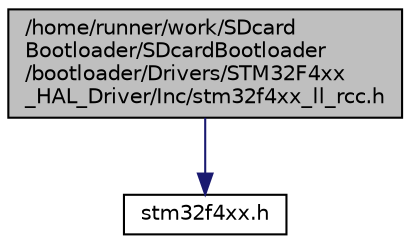 digraph "/home/runner/work/SDcardBootloader/SDcardBootloader/bootloader/Drivers/STM32F4xx_HAL_Driver/Inc/stm32f4xx_ll_rcc.h"
{
 // LATEX_PDF_SIZE
  edge [fontname="Helvetica",fontsize="10",labelfontname="Helvetica",labelfontsize="10"];
  node [fontname="Helvetica",fontsize="10",shape=record];
  Node1 [label="/home/runner/work/SDcard\lBootloader/SDcardBootloader\l/bootloader/Drivers/STM32F4xx\l_HAL_Driver/Inc/stm32f4xx_ll_rcc.h",height=0.2,width=0.4,color="black", fillcolor="grey75", style="filled", fontcolor="black",tooltip="Header file of RCC LL module."];
  Node1 -> Node2 [color="midnightblue",fontsize="10",style="solid",fontname="Helvetica"];
  Node2 [label="stm32f4xx.h",height=0.2,width=0.4,color="black", fillcolor="white", style="filled",URL="$stm32f4xx_8h.html",tooltip="CMSIS STM32F4xx Device Peripheral Access Layer Header File."];
}
